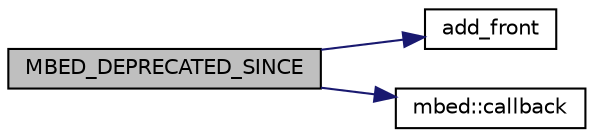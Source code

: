 digraph "MBED_DEPRECATED_SINCE"
{
 // LATEX_PDF_SIZE
  edge [fontname="Helvetica",fontsize="10",labelfontname="Helvetica",labelfontsize="10"];
  node [fontname="Helvetica",fontsize="10",shape=record];
  rankdir="LR";
  Node1 [label="MBED_DEPRECATED_SINCE",height=0.2,width=0.4,color="black", fillcolor="grey75", style="filled", fontcolor="black",tooltip=" "];
  Node1 -> Node2 [color="midnightblue",fontsize="10",style="solid",fontname="Helvetica"];
  Node2 [label="add_front",height=0.2,width=0.4,color="black", fillcolor="white", style="filled",URL="$group__platform.html#ga29c787a52594e328c78982ad220eef6f",tooltip=" "];
  Node1 -> Node3 [color="midnightblue",fontsize="10",style="solid",fontname="Helvetica"];
  Node3 [label="mbed::callback",height=0.2,width=0.4,color="black", fillcolor="white", style="filled",URL="$group__platform.html#ga79787577174689d1c0c7be04b08fc1d7",tooltip=" "];
}
